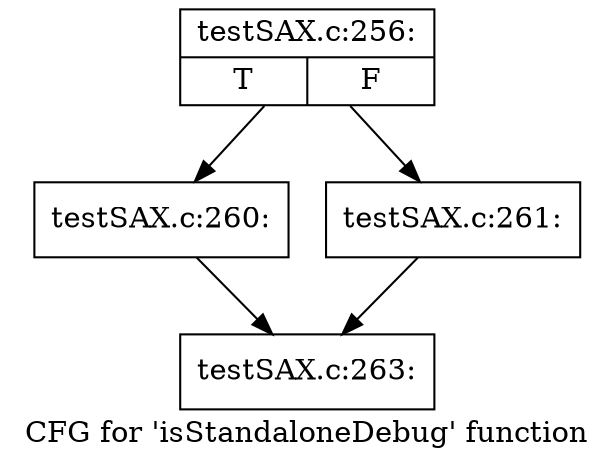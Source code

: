 digraph "CFG for 'isStandaloneDebug' function" {
	label="CFG for 'isStandaloneDebug' function";

	Node0x4469190 [shape=record,label="{testSAX.c:256:|{<s0>T|<s1>F}}"];
	Node0x4469190 -> Node0x44693a0;
	Node0x4469190 -> Node0x44693f0;
	Node0x44693a0 [shape=record,label="{testSAX.c:260:}"];
	Node0x44693a0 -> Node0x446cbf0;
	Node0x44693f0 [shape=record,label="{testSAX.c:261:}"];
	Node0x44693f0 -> Node0x446cbf0;
	Node0x446cbf0 [shape=record,label="{testSAX.c:263:}"];
}
